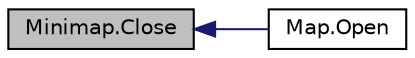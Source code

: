 digraph "Minimap.Close"
{
  edge [fontname="Helvetica",fontsize="10",labelfontname="Helvetica",labelfontsize="10"];
  node [fontname="Helvetica",fontsize="10",shape=record];
  rankdir="LR";
  Node1 [label="Minimap.Close",height=0.2,width=0.4,color="black", fillcolor="grey75", style="filled", fontcolor="black"];
  Node1 -> Node2 [dir="back",color="midnightblue",fontsize="10",style="solid",fontname="Helvetica"];
  Node2 [label="Map.Open",height=0.2,width=0.4,color="black", fillcolor="white", style="filled",URL="$class_map.html#ae7bd65607001c8d70aef562a2fa5ba93",tooltip="Opens the global map UI panel. "];
}
